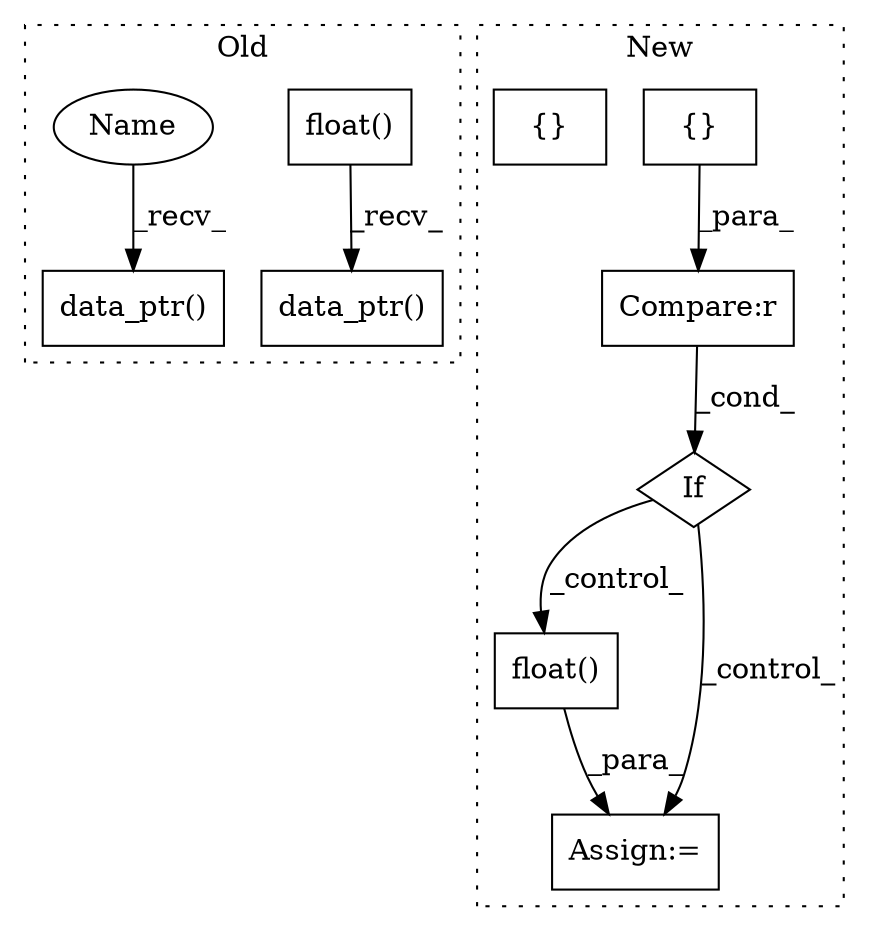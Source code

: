 digraph G {
subgraph cluster0 {
1 [label="data_ptr()" a="75" s="3299" l="12" shape="box"];
6 [label="data_ptr()" a="75" s="3315" l="22" shape="box"];
7 [label="float()" a="75" s="2481" l="14" shape="box"];
10 [label="Name" a="87" s="3299" l="1" shape="ellipse"];
label = "Old";
style="dotted";
}
subgraph cluster1 {
2 [label="{}" a="98" s="2528,2558" l="1,0" shape="box"];
3 [label="If" a="96" s="2504" l="3" shape="diamond"];
4 [label="{}" a="98" s="3351,3381" l="1,0" shape="box"];
5 [label="Compare:r" a="40" s="2507" l="52" shape="box"];
8 [label="float()" a="75" s="2595" l="19" shape="box"];
9 [label="Assign:=" a="68" s="2592" l="3" shape="box"];
label = "New";
style="dotted";
}
2 -> 5 [label="_para_"];
3 -> 9 [label="_control_"];
3 -> 8 [label="_control_"];
5 -> 3 [label="_cond_"];
7 -> 6 [label="_recv_"];
8 -> 9 [label="_para_"];
10 -> 1 [label="_recv_"];
}